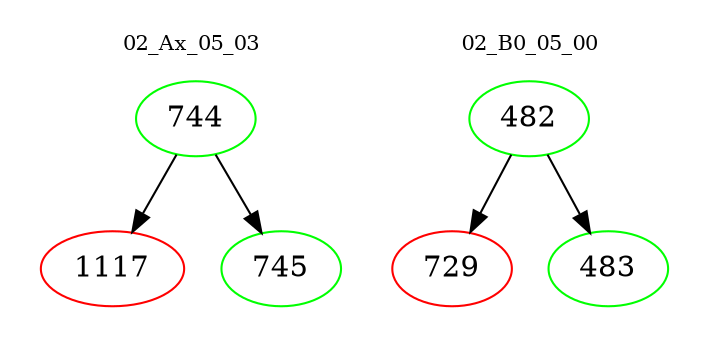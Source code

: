 digraph{
subgraph cluster_0 {
color = white
label = "02_Ax_05_03";
fontsize=10;
T0_744 [label="744", color="green"]
T0_744 -> T0_1117 [color="black"]
T0_1117 [label="1117", color="red"]
T0_744 -> T0_745 [color="black"]
T0_745 [label="745", color="green"]
}
subgraph cluster_1 {
color = white
label = "02_B0_05_00";
fontsize=10;
T1_482 [label="482", color="green"]
T1_482 -> T1_729 [color="black"]
T1_729 [label="729", color="red"]
T1_482 -> T1_483 [color="black"]
T1_483 [label="483", color="green"]
}
}
